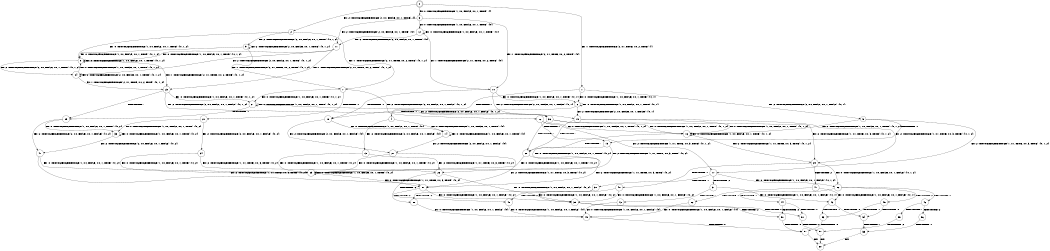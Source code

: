 digraph BCG {
size = "7, 10.5";
center = TRUE;
node [shape = circle];
0 [peripheries = 2];
0 -> 1 [label = "EX !1 !ATOMIC_EXCH_BRANCH (2, +1, TRUE, +0, 2, TRUE) !{}"];
0 -> 2 [label = "EX !2 !ATOMIC_EXCH_BRANCH (2, +0, FALSE, +0, 1, TRUE) !{}"];
0 -> 3 [label = "EX !0 !ATOMIC_EXCH_BRANCH (1, +0, FALSE, +0, 1, TRUE) !{}"];
1 -> 4 [label = "TERMINATE !1"];
1 -> 5 [label = "EX !2 !ATOMIC_EXCH_BRANCH (2, +0, FALSE, +0, 1, FALSE) !{0, 1}"];
1 -> 6 [label = "EX !0 !ATOMIC_EXCH_BRANCH (1, +0, FALSE, +0, 1, TRUE) !{0, 1}"];
2 -> 7 [label = "EX !1 !ATOMIC_EXCH_BRANCH (2, +1, TRUE, +0, 2, TRUE) !{0, 1, 2}"];
2 -> 8 [label = "EX !0 !ATOMIC_EXCH_BRANCH (1, +0, FALSE, +0, 1, TRUE) !{0, 1, 2}"];
2 -> 9 [label = "EX !2 !ATOMIC_EXCH_BRANCH (2, +0, FALSE, +0, 1, TRUE) !{0, 1, 2}"];
3 -> 10 [label = "EX !1 !ATOMIC_EXCH_BRANCH (2, +1, TRUE, +0, 2, TRUE) !{0}"];
3 -> 11 [label = "EX !2 !ATOMIC_EXCH_BRANCH (2, +0, FALSE, +0, 1, TRUE) !{0}"];
3 -> 12 [label = "EX !0 !ATOMIC_EXCH_BRANCH (1, +0, FALSE, +0, 1, TRUE) !{0}"];
4 -> 13 [label = "EX !2 !ATOMIC_EXCH_BRANCH (2, +0, FALSE, +0, 1, FALSE) !{0}"];
4 -> 14 [label = "EX !0 !ATOMIC_EXCH_BRANCH (1, +0, FALSE, +0, 1, TRUE) !{0}"];
5 -> 15 [label = "TERMINATE !1"];
5 -> 16 [label = "EX !0 !ATOMIC_EXCH_BRANCH (1, +0, FALSE, +0, 1, TRUE) !{0, 1, 2}"];
5 -> 17 [label = "EX !2 !ATOMIC_EXCH_BRANCH (1, +1, TRUE, +0, 3, TRUE) !{0, 1, 2}"];
6 -> 18 [label = "TERMINATE !1"];
6 -> 19 [label = "EX !2 !ATOMIC_EXCH_BRANCH (2, +0, FALSE, +0, 1, FALSE) !{0, 1}"];
6 -> 6 [label = "EX !0 !ATOMIC_EXCH_BRANCH (1, +0, FALSE, +0, 1, TRUE) !{0, 1}"];
7 -> 20 [label = "TERMINATE !1"];
7 -> 21 [label = "EX !0 !ATOMIC_EXCH_BRANCH (1, +0, FALSE, +0, 1, TRUE) !{0, 1, 2}"];
7 -> 22 [label = "EX !2 !ATOMIC_EXCH_BRANCH (2, +0, FALSE, +0, 1, FALSE) !{0, 1, 2}"];
8 -> 23 [label = "EX !1 !ATOMIC_EXCH_BRANCH (2, +1, TRUE, +0, 2, TRUE) !{0, 1, 2}"];
8 -> 24 [label = "EX !2 !ATOMIC_EXCH_BRANCH (2, +0, FALSE, +0, 1, TRUE) !{0, 1, 2}"];
8 -> 8 [label = "EX !0 !ATOMIC_EXCH_BRANCH (1, +0, FALSE, +0, 1, TRUE) !{0, 1, 2}"];
9 -> 7 [label = "EX !1 !ATOMIC_EXCH_BRANCH (2, +1, TRUE, +0, 2, TRUE) !{0, 1, 2}"];
9 -> 8 [label = "EX !0 !ATOMIC_EXCH_BRANCH (1, +0, FALSE, +0, 1, TRUE) !{0, 1, 2}"];
9 -> 9 [label = "EX !2 !ATOMIC_EXCH_BRANCH (2, +0, FALSE, +0, 1, TRUE) !{0, 1, 2}"];
10 -> 18 [label = "TERMINATE !1"];
10 -> 19 [label = "EX !2 !ATOMIC_EXCH_BRANCH (2, +0, FALSE, +0, 1, FALSE) !{0, 1}"];
10 -> 6 [label = "EX !0 !ATOMIC_EXCH_BRANCH (1, +0, FALSE, +0, 1, TRUE) !{0, 1}"];
11 -> 23 [label = "EX !1 !ATOMIC_EXCH_BRANCH (2, +1, TRUE, +0, 2, TRUE) !{0, 1, 2}"];
11 -> 24 [label = "EX !2 !ATOMIC_EXCH_BRANCH (2, +0, FALSE, +0, 1, TRUE) !{0, 1, 2}"];
11 -> 8 [label = "EX !0 !ATOMIC_EXCH_BRANCH (1, +0, FALSE, +0, 1, TRUE) !{0, 1, 2}"];
12 -> 10 [label = "EX !1 !ATOMIC_EXCH_BRANCH (2, +1, TRUE, +0, 2, TRUE) !{0}"];
12 -> 11 [label = "EX !2 !ATOMIC_EXCH_BRANCH (2, +0, FALSE, +0, 1, TRUE) !{0}"];
12 -> 12 [label = "EX !0 !ATOMIC_EXCH_BRANCH (1, +0, FALSE, +0, 1, TRUE) !{0}"];
13 -> 25 [label = "EX !0 !ATOMIC_EXCH_BRANCH (1, +0, FALSE, +0, 1, TRUE) !{0, 2}"];
13 -> 26 [label = "EX !2 !ATOMIC_EXCH_BRANCH (1, +1, TRUE, +0, 3, TRUE) !{0, 2}"];
14 -> 27 [label = "EX !2 !ATOMIC_EXCH_BRANCH (2, +0, FALSE, +0, 1, FALSE) !{0}"];
14 -> 14 [label = "EX !0 !ATOMIC_EXCH_BRANCH (1, +0, FALSE, +0, 1, TRUE) !{0}"];
15 -> 25 [label = "EX !0 !ATOMIC_EXCH_BRANCH (1, +0, FALSE, +0, 1, TRUE) !{0, 2}"];
15 -> 26 [label = "EX !2 !ATOMIC_EXCH_BRANCH (1, +1, TRUE, +0, 3, TRUE) !{0, 2}"];
16 -> 28 [label = "TERMINATE !1"];
16 -> 29 [label = "EX !2 !ATOMIC_EXCH_BRANCH (1, +1, TRUE, +0, 3, TRUE) !{0, 1, 2}"];
16 -> 16 [label = "EX !0 !ATOMIC_EXCH_BRANCH (1, +0, FALSE, +0, 1, TRUE) !{0, 1, 2}"];
17 -> 30 [label = "TERMINATE !1"];
17 -> 31 [label = "TERMINATE !2"];
17 -> 32 [label = "EX !0 !ATOMIC_EXCH_BRANCH (1, +0, FALSE, +0, 1, FALSE) !{0, 1, 2}"];
18 -> 27 [label = "EX !2 !ATOMIC_EXCH_BRANCH (2, +0, FALSE, +0, 1, FALSE) !{0}"];
18 -> 14 [label = "EX !0 !ATOMIC_EXCH_BRANCH (1, +0, FALSE, +0, 1, TRUE) !{0}"];
19 -> 28 [label = "TERMINATE !1"];
19 -> 29 [label = "EX !2 !ATOMIC_EXCH_BRANCH (1, +1, TRUE, +0, 3, TRUE) !{0, 1, 2}"];
19 -> 16 [label = "EX !0 !ATOMIC_EXCH_BRANCH (1, +0, FALSE, +0, 1, TRUE) !{0, 1, 2}"];
20 -> 33 [label = "EX !0 !ATOMIC_EXCH_BRANCH (1, +0, FALSE, +0, 1, TRUE) !{0, 2}"];
20 -> 34 [label = "EX !2 !ATOMIC_EXCH_BRANCH (2, +0, FALSE, +0, 1, FALSE) !{0, 2}"];
21 -> 35 [label = "TERMINATE !1"];
21 -> 36 [label = "EX !2 !ATOMIC_EXCH_BRANCH (2, +0, FALSE, +0, 1, FALSE) !{0, 1, 2}"];
21 -> 21 [label = "EX !0 !ATOMIC_EXCH_BRANCH (1, +0, FALSE, +0, 1, TRUE) !{0, 1, 2}"];
22 -> 15 [label = "TERMINATE !1"];
22 -> 16 [label = "EX !0 !ATOMIC_EXCH_BRANCH (1, +0, FALSE, +0, 1, TRUE) !{0, 1, 2}"];
22 -> 17 [label = "EX !2 !ATOMIC_EXCH_BRANCH (1, +1, TRUE, +0, 3, TRUE) !{0, 1, 2}"];
23 -> 35 [label = "TERMINATE !1"];
23 -> 36 [label = "EX !2 !ATOMIC_EXCH_BRANCH (2, +0, FALSE, +0, 1, FALSE) !{0, 1, 2}"];
23 -> 21 [label = "EX !0 !ATOMIC_EXCH_BRANCH (1, +0, FALSE, +0, 1, TRUE) !{0, 1, 2}"];
24 -> 23 [label = "EX !1 !ATOMIC_EXCH_BRANCH (2, +1, TRUE, +0, 2, TRUE) !{0, 1, 2}"];
24 -> 24 [label = "EX !2 !ATOMIC_EXCH_BRANCH (2, +0, FALSE, +0, 1, TRUE) !{0, 1, 2}"];
24 -> 8 [label = "EX !0 !ATOMIC_EXCH_BRANCH (1, +0, FALSE, +0, 1, TRUE) !{0, 1, 2}"];
25 -> 37 [label = "EX !2 !ATOMIC_EXCH_BRANCH (1, +1, TRUE, +0, 3, TRUE) !{0, 2}"];
25 -> 25 [label = "EX !0 !ATOMIC_EXCH_BRANCH (1, +0, FALSE, +0, 1, TRUE) !{0, 2}"];
26 -> 38 [label = "TERMINATE !2"];
26 -> 39 [label = "EX !0 !ATOMIC_EXCH_BRANCH (1, +0, FALSE, +0, 1, FALSE) !{0, 2}"];
27 -> 37 [label = "EX !2 !ATOMIC_EXCH_BRANCH (1, +1, TRUE, +0, 3, TRUE) !{0, 2}"];
27 -> 25 [label = "EX !0 !ATOMIC_EXCH_BRANCH (1, +0, FALSE, +0, 1, TRUE) !{0, 2}"];
28 -> 37 [label = "EX !2 !ATOMIC_EXCH_BRANCH (1, +1, TRUE, +0, 3, TRUE) !{0, 2}"];
28 -> 25 [label = "EX !0 !ATOMIC_EXCH_BRANCH (1, +0, FALSE, +0, 1, TRUE) !{0, 2}"];
29 -> 40 [label = "TERMINATE !1"];
29 -> 41 [label = "TERMINATE !2"];
29 -> 32 [label = "EX !0 !ATOMIC_EXCH_BRANCH (1, +0, FALSE, +0, 1, FALSE) !{0, 1, 2}"];
30 -> 38 [label = "TERMINATE !2"];
30 -> 39 [label = "EX !0 !ATOMIC_EXCH_BRANCH (1, +0, FALSE, +0, 1, FALSE) !{0, 2}"];
31 -> 42 [label = "TERMINATE !1"];
31 -> 43 [label = "EX !0 !ATOMIC_EXCH_BRANCH (1, +0, FALSE, +0, 1, FALSE) !{0, 1}"];
32 -> 44 [label = "TERMINATE !1"];
32 -> 45 [label = "TERMINATE !2"];
32 -> 46 [label = "TERMINATE !0"];
33 -> 47 [label = "EX !2 !ATOMIC_EXCH_BRANCH (2, +0, FALSE, +0, 1, FALSE) !{0, 2}"];
33 -> 33 [label = "EX !0 !ATOMIC_EXCH_BRANCH (1, +0, FALSE, +0, 1, TRUE) !{0, 2}"];
34 -> 25 [label = "EX !0 !ATOMIC_EXCH_BRANCH (1, +0, FALSE, +0, 1, TRUE) !{0, 2}"];
34 -> 26 [label = "EX !2 !ATOMIC_EXCH_BRANCH (1, +1, TRUE, +0, 3, TRUE) !{0, 2}"];
35 -> 47 [label = "EX !2 !ATOMIC_EXCH_BRANCH (2, +0, FALSE, +0, 1, FALSE) !{0, 2}"];
35 -> 33 [label = "EX !0 !ATOMIC_EXCH_BRANCH (1, +0, FALSE, +0, 1, TRUE) !{0, 2}"];
36 -> 28 [label = "TERMINATE !1"];
36 -> 29 [label = "EX !2 !ATOMIC_EXCH_BRANCH (1, +1, TRUE, +0, 3, TRUE) !{0, 1, 2}"];
36 -> 16 [label = "EX !0 !ATOMIC_EXCH_BRANCH (1, +0, FALSE, +0, 1, TRUE) !{0, 1, 2}"];
37 -> 48 [label = "TERMINATE !2"];
37 -> 39 [label = "EX !0 !ATOMIC_EXCH_BRANCH (1, +0, FALSE, +0, 1, FALSE) !{0, 2}"];
38 -> 49 [label = "EX !0 !ATOMIC_EXCH_BRANCH (1, +0, FALSE, +0, 1, FALSE) !{0}"];
39 -> 50 [label = "TERMINATE !2"];
39 -> 51 [label = "TERMINATE !0"];
40 -> 48 [label = "TERMINATE !2"];
40 -> 39 [label = "EX !0 !ATOMIC_EXCH_BRANCH (1, +0, FALSE, +0, 1, FALSE) !{0, 2}"];
41 -> 52 [label = "TERMINATE !1"];
41 -> 43 [label = "EX !0 !ATOMIC_EXCH_BRANCH (1, +0, FALSE, +0, 1, FALSE) !{0, 1}"];
42 -> 49 [label = "EX !0 !ATOMIC_EXCH_BRANCH (1, +0, FALSE, +0, 1, FALSE) !{0}"];
43 -> 53 [label = "TERMINATE !1"];
43 -> 54 [label = "TERMINATE !0"];
44 -> 50 [label = "TERMINATE !2"];
44 -> 51 [label = "TERMINATE !0"];
45 -> 53 [label = "TERMINATE !1"];
45 -> 54 [label = "TERMINATE !0"];
46 -> 55 [label = "TERMINATE !1"];
46 -> 56 [label = "TERMINATE !2"];
47 -> 37 [label = "EX !2 !ATOMIC_EXCH_BRANCH (1, +1, TRUE, +0, 3, TRUE) !{0, 2}"];
47 -> 25 [label = "EX !0 !ATOMIC_EXCH_BRANCH (1, +0, FALSE, +0, 1, TRUE) !{0, 2}"];
48 -> 49 [label = "EX !0 !ATOMIC_EXCH_BRANCH (1, +0, FALSE, +0, 1, FALSE) !{0}"];
49 -> 57 [label = "TERMINATE !0"];
50 -> 57 [label = "TERMINATE !0"];
51 -> 58 [label = "TERMINATE !2"];
52 -> 49 [label = "EX !0 !ATOMIC_EXCH_BRANCH (1, +0, FALSE, +0, 1, FALSE) !{0}"];
53 -> 57 [label = "TERMINATE !0"];
54 -> 59 [label = "TERMINATE !1"];
55 -> 58 [label = "TERMINATE !2"];
56 -> 59 [label = "TERMINATE !1"];
57 -> 60 [label = "exit"];
58 -> 60 [label = "exit"];
59 -> 60 [label = "exit"];
}
